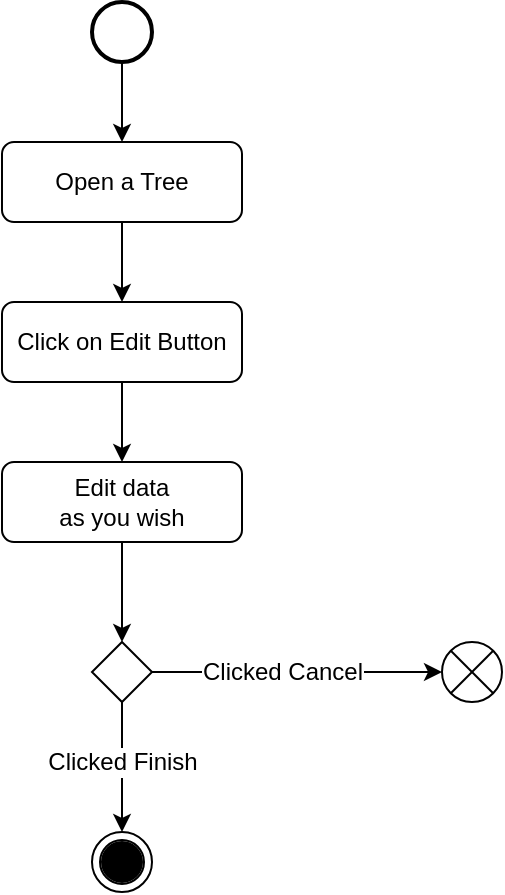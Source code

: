 <mxfile version="15.9.1" type="device"><diagram id="C5RBs43oDa-KdzZeNtuy" name="Page-1"><mxGraphModel dx="1422" dy="752" grid="1" gridSize="10" guides="1" tooltips="1" connect="1" arrows="1" fold="1" page="1" pageScale="1" pageWidth="827" pageHeight="1169" math="0" shadow="0"><root><mxCell id="WIyWlLk6GJQsqaUBKTNV-0"/><mxCell id="WIyWlLk6GJQsqaUBKTNV-1" parent="WIyWlLk6GJQsqaUBKTNV-0"/><mxCell id="cJwE42l60Dfw3lvNjkkL-21" value="" style="ellipse;shape=doubleEllipse;whiteSpace=wrap;html=1;aspect=fixed;rounded=0;shadow=0;labelBackgroundColor=default;sketch=0;" parent="WIyWlLk6GJQsqaUBKTNV-1" vertex="1"><mxGeometry x="185" y="585" width="30" height="30" as="geometry"/></mxCell><mxCell id="cJwE42l60Dfw3lvNjkkL-7" style="edgeStyle=orthogonalEdgeStyle;rounded=0;orthogonalLoop=1;jettySize=auto;html=1;entryX=0.5;entryY=0;entryDx=0;entryDy=0;" parent="WIyWlLk6GJQsqaUBKTNV-1" source="WIyWlLk6GJQsqaUBKTNV-3" target="cJwE42l60Dfw3lvNjkkL-6" edge="1"><mxGeometry relative="1" as="geometry"/></mxCell><mxCell id="WIyWlLk6GJQsqaUBKTNV-3" value="Open a Tree" style="rounded=1;whiteSpace=wrap;html=1;fontSize=12;glass=0;strokeWidth=1;shadow=0;" parent="WIyWlLk6GJQsqaUBKTNV-1" vertex="1"><mxGeometry x="140" y="240" width="120" height="40" as="geometry"/></mxCell><mxCell id="cJwE42l60Dfw3lvNjkkL-1" value="" style="verticalLabelPosition=bottom;verticalAlign=top;html=1;shape=mxgraph.flowchart.on-page_reference;fillColor=#000000;" parent="WIyWlLk6GJQsqaUBKTNV-1" vertex="1"><mxGeometry x="190" y="590" width="20" height="20" as="geometry"/></mxCell><mxCell id="cJwE42l60Dfw3lvNjkkL-5" style="edgeStyle=orthogonalEdgeStyle;rounded=0;orthogonalLoop=1;jettySize=auto;html=1;entryX=0.5;entryY=0;entryDx=0;entryDy=0;" parent="WIyWlLk6GJQsqaUBKTNV-1" source="cJwE42l60Dfw3lvNjkkL-2" target="WIyWlLk6GJQsqaUBKTNV-3" edge="1"><mxGeometry relative="1" as="geometry"/></mxCell><mxCell id="cJwE42l60Dfw3lvNjkkL-2" value="" style="strokeWidth=2;html=1;shape=mxgraph.flowchart.start_2;whiteSpace=wrap;" parent="WIyWlLk6GJQsqaUBKTNV-1" vertex="1"><mxGeometry x="185" y="170" width="30" height="30" as="geometry"/></mxCell><mxCell id="AkeRwPyOj7gBJA_yCr0p-0" style="edgeStyle=orthogonalEdgeStyle;rounded=0;orthogonalLoop=1;jettySize=auto;html=1;exitX=0.5;exitY=1;exitDx=0;exitDy=0;entryX=0.5;entryY=0;entryDx=0;entryDy=0;" parent="WIyWlLk6GJQsqaUBKTNV-1" source="cJwE42l60Dfw3lvNjkkL-6" target="AkeRwPyOj7gBJA_yCr0p-1" edge="1"><mxGeometry relative="1" as="geometry"><mxPoint x="200" y="400" as="targetPoint"/></mxGeometry></mxCell><mxCell id="cJwE42l60Dfw3lvNjkkL-6" value="Click on Edit Button" style="rounded=1;whiteSpace=wrap;html=1;fontSize=12;glass=0;strokeWidth=1;shadow=0;" parent="WIyWlLk6GJQsqaUBKTNV-1" vertex="1"><mxGeometry x="140" y="320" width="120" height="40" as="geometry"/></mxCell><mxCell id="cJwE42l60Dfw3lvNjkkL-15" style="edgeStyle=orthogonalEdgeStyle;rounded=0;orthogonalLoop=1;jettySize=auto;html=1;entryX=0;entryY=0.5;entryDx=0;entryDy=0;entryPerimeter=0;" parent="WIyWlLk6GJQsqaUBKTNV-1" source="cJwE42l60Dfw3lvNjkkL-13" target="cJwE42l60Dfw3lvNjkkL-18" edge="1"><mxGeometry relative="1" as="geometry"><mxPoint x="360" y="505" as="targetPoint"/></mxGeometry></mxCell><mxCell id="AkeRwPyOj7gBJA_yCr0p-7" style="edgeStyle=orthogonalEdgeStyle;rounded=0;orthogonalLoop=1;jettySize=auto;html=1;entryX=0.5;entryY=0;entryDx=0;entryDy=0;" parent="WIyWlLk6GJQsqaUBKTNV-1" source="cJwE42l60Dfw3lvNjkkL-13" target="cJwE42l60Dfw3lvNjkkL-21" edge="1"><mxGeometry relative="1" as="geometry"/></mxCell><mxCell id="cJwE42l60Dfw3lvNjkkL-13" value="" style="rhombus;whiteSpace=wrap;html=1;shadow=0;fontFamily=Helvetica;fontSize=12;align=center;strokeWidth=1;spacing=6;spacingTop=-4;" parent="WIyWlLk6GJQsqaUBKTNV-1" vertex="1"><mxGeometry x="185" y="490" width="30" height="30" as="geometry"/></mxCell><mxCell id="cJwE42l60Dfw3lvNjkkL-17" value="Clicked Cancel" style="text;html=1;align=center;verticalAlign=middle;resizable=0;points=[];autosize=1;strokeColor=none;fillColor=none;labelBackgroundColor=default;" parent="WIyWlLk6GJQsqaUBKTNV-1" vertex="1"><mxGeometry x="230" y="495" width="100" height="20" as="geometry"/></mxCell><mxCell id="cJwE42l60Dfw3lvNjkkL-18" value="" style="verticalLabelPosition=bottom;verticalAlign=top;html=1;shape=mxgraph.flowchart.or;rounded=0;shadow=0;labelBackgroundColor=default;sketch=0;fillColor=#FFFFFF;fontColor=#FFFFFF;" parent="WIyWlLk6GJQsqaUBKTNV-1" vertex="1"><mxGeometry x="360" y="490" width="30" height="30" as="geometry"/></mxCell><mxCell id="cJwE42l60Dfw3lvNjkkL-16" value="Clicked Finish" style="text;html=1;align=center;verticalAlign=middle;resizable=0;points=[];autosize=1;rounded=0;shadow=0;sketch=0;labelBackgroundColor=default;" parent="WIyWlLk6GJQsqaUBKTNV-1" vertex="1"><mxGeometry x="155" y="540" width="90" height="20" as="geometry"/></mxCell><mxCell id="AkeRwPyOj7gBJA_yCr0p-2" style="edgeStyle=orthogonalEdgeStyle;rounded=0;orthogonalLoop=1;jettySize=auto;html=1;entryX=0.5;entryY=0;entryDx=0;entryDy=0;" parent="WIyWlLk6GJQsqaUBKTNV-1" source="AkeRwPyOj7gBJA_yCr0p-1" target="cJwE42l60Dfw3lvNjkkL-13" edge="1"><mxGeometry relative="1" as="geometry"/></mxCell><mxCell id="AkeRwPyOj7gBJA_yCr0p-1" value="&lt;div&gt;Edit data&lt;br&gt;&lt;/div&gt;&lt;div&gt;as you wish&lt;/div&gt;" style="rounded=1;whiteSpace=wrap;html=1;fontSize=12;glass=0;strokeWidth=1;shadow=0;" parent="WIyWlLk6GJQsqaUBKTNV-1" vertex="1"><mxGeometry x="140" y="400" width="120" height="40" as="geometry"/></mxCell></root></mxGraphModel></diagram></mxfile>